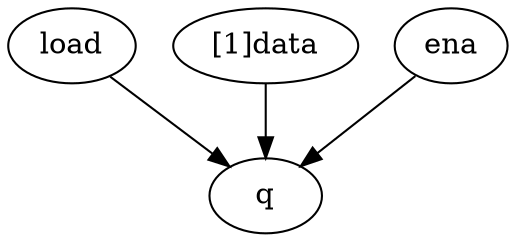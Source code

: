 strict digraph "" {
	q	[complexity=0,
		importance=0.454545232098,
		rank=0.0];
	load	[complexity=1,
		importance=0.636363488065,
		rank=0.636363488065];
	load -> q;
	"[1]data"	[complexity=4,
		importance=1.09090872016,
		rank=0.272727180041];
	"[1]data" -> q;
	ena	[complexity=1,
		importance=1.09090872016,
		rank=1.09090872016];
	ena -> q;
}
